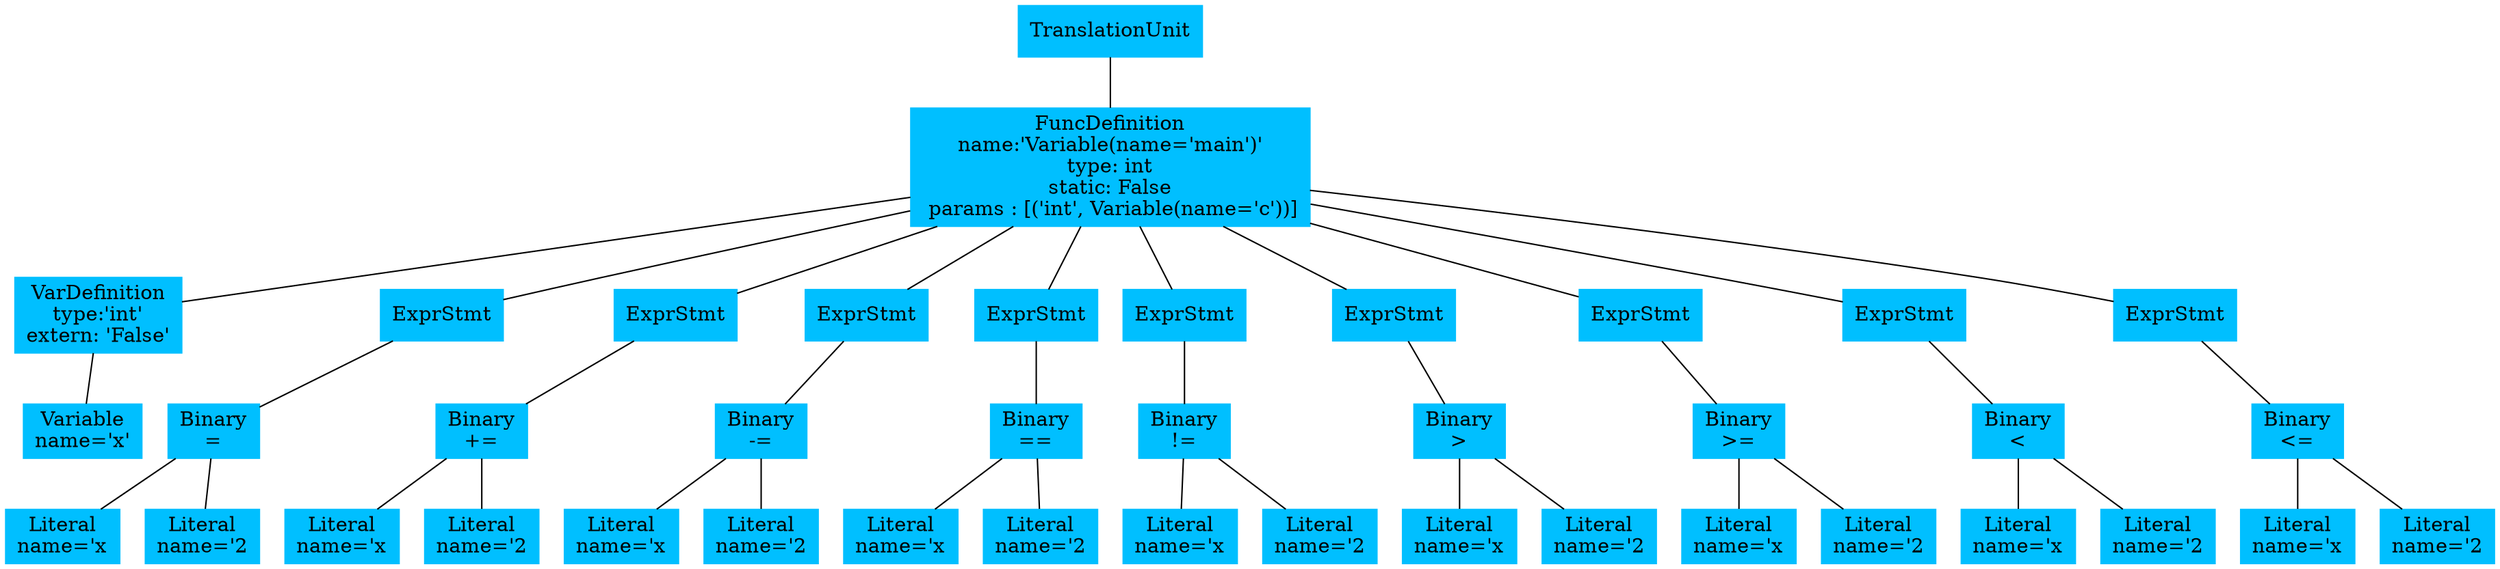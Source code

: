 // AST
digraph AST {
	node [color=deepskyblue shape=box style=filled]
	edge [arrowhead=none]
	n01 [label="TranslationUnit\n"]
	n02 [label="FuncDefinition\nname:'Variable(name='main')'\ntype: int\nstatic: False\n params : [('int', Variable(name='c'))]"]
	n03 [label="VarDefinition\ntype:'int'\nextern: 'False'"]
	n04 [label="Variable\nname='x'"]
	n03 -> n04
	n02 -> n03
	n05 [label=ExprStmt]
	n06 [label="Binary\n = "]
	n07 [label="Literal\nname='x"]
	n06 -> n07
	n08 [label="Literal\nname='2"]
	n06 -> n08
	n05 -> n06
	n02 -> n05
	n09 [label=ExprStmt]
	n10 [label="Binary\n += "]
	n11 [label="Literal\nname='x"]
	n10 -> n11
	n12 [label="Literal\nname='2"]
	n10 -> n12
	n09 -> n10
	n02 -> n09
	n13 [label=ExprStmt]
	n14 [label="Binary\n -= "]
	n15 [label="Literal\nname='x"]
	n14 -> n15
	n16 [label="Literal\nname='2"]
	n14 -> n16
	n13 -> n14
	n02 -> n13
	n17 [label=ExprStmt]
	n18 [label="Binary\n == "]
	n19 [label="Literal\nname='x"]
	n18 -> n19
	n20 [label="Literal\nname='2"]
	n18 -> n20
	n17 -> n18
	n02 -> n17
	n21 [label=ExprStmt]
	n22 [label="Binary\n != "]
	n23 [label="Literal\nname='x"]
	n22 -> n23
	n24 [label="Literal\nname='2"]
	n22 -> n24
	n21 -> n22
	n02 -> n21
	n25 [label=ExprStmt]
	n26 [label="Binary\n > "]
	n27 [label="Literal\nname='x"]
	n26 -> n27
	n28 [label="Literal\nname='2"]
	n26 -> n28
	n25 -> n26
	n02 -> n25
	n29 [label=ExprStmt]
	n30 [label="Binary\n >= "]
	n31 [label="Literal\nname='x"]
	n30 -> n31
	n32 [label="Literal\nname='2"]
	n30 -> n32
	n29 -> n30
	n02 -> n29
	n33 [label=ExprStmt]
	n34 [label="Binary\n < "]
	n35 [label="Literal\nname='x"]
	n34 -> n35
	n36 [label="Literal\nname='2"]
	n34 -> n36
	n33 -> n34
	n02 -> n33
	n37 [label=ExprStmt]
	n38 [label="Binary\n <= "]
	n39 [label="Literal\nname='x"]
	n38 -> n39
	n40 [label="Literal\nname='2"]
	n38 -> n40
	n37 -> n38
	n02 -> n37
	n01 -> n02
}
